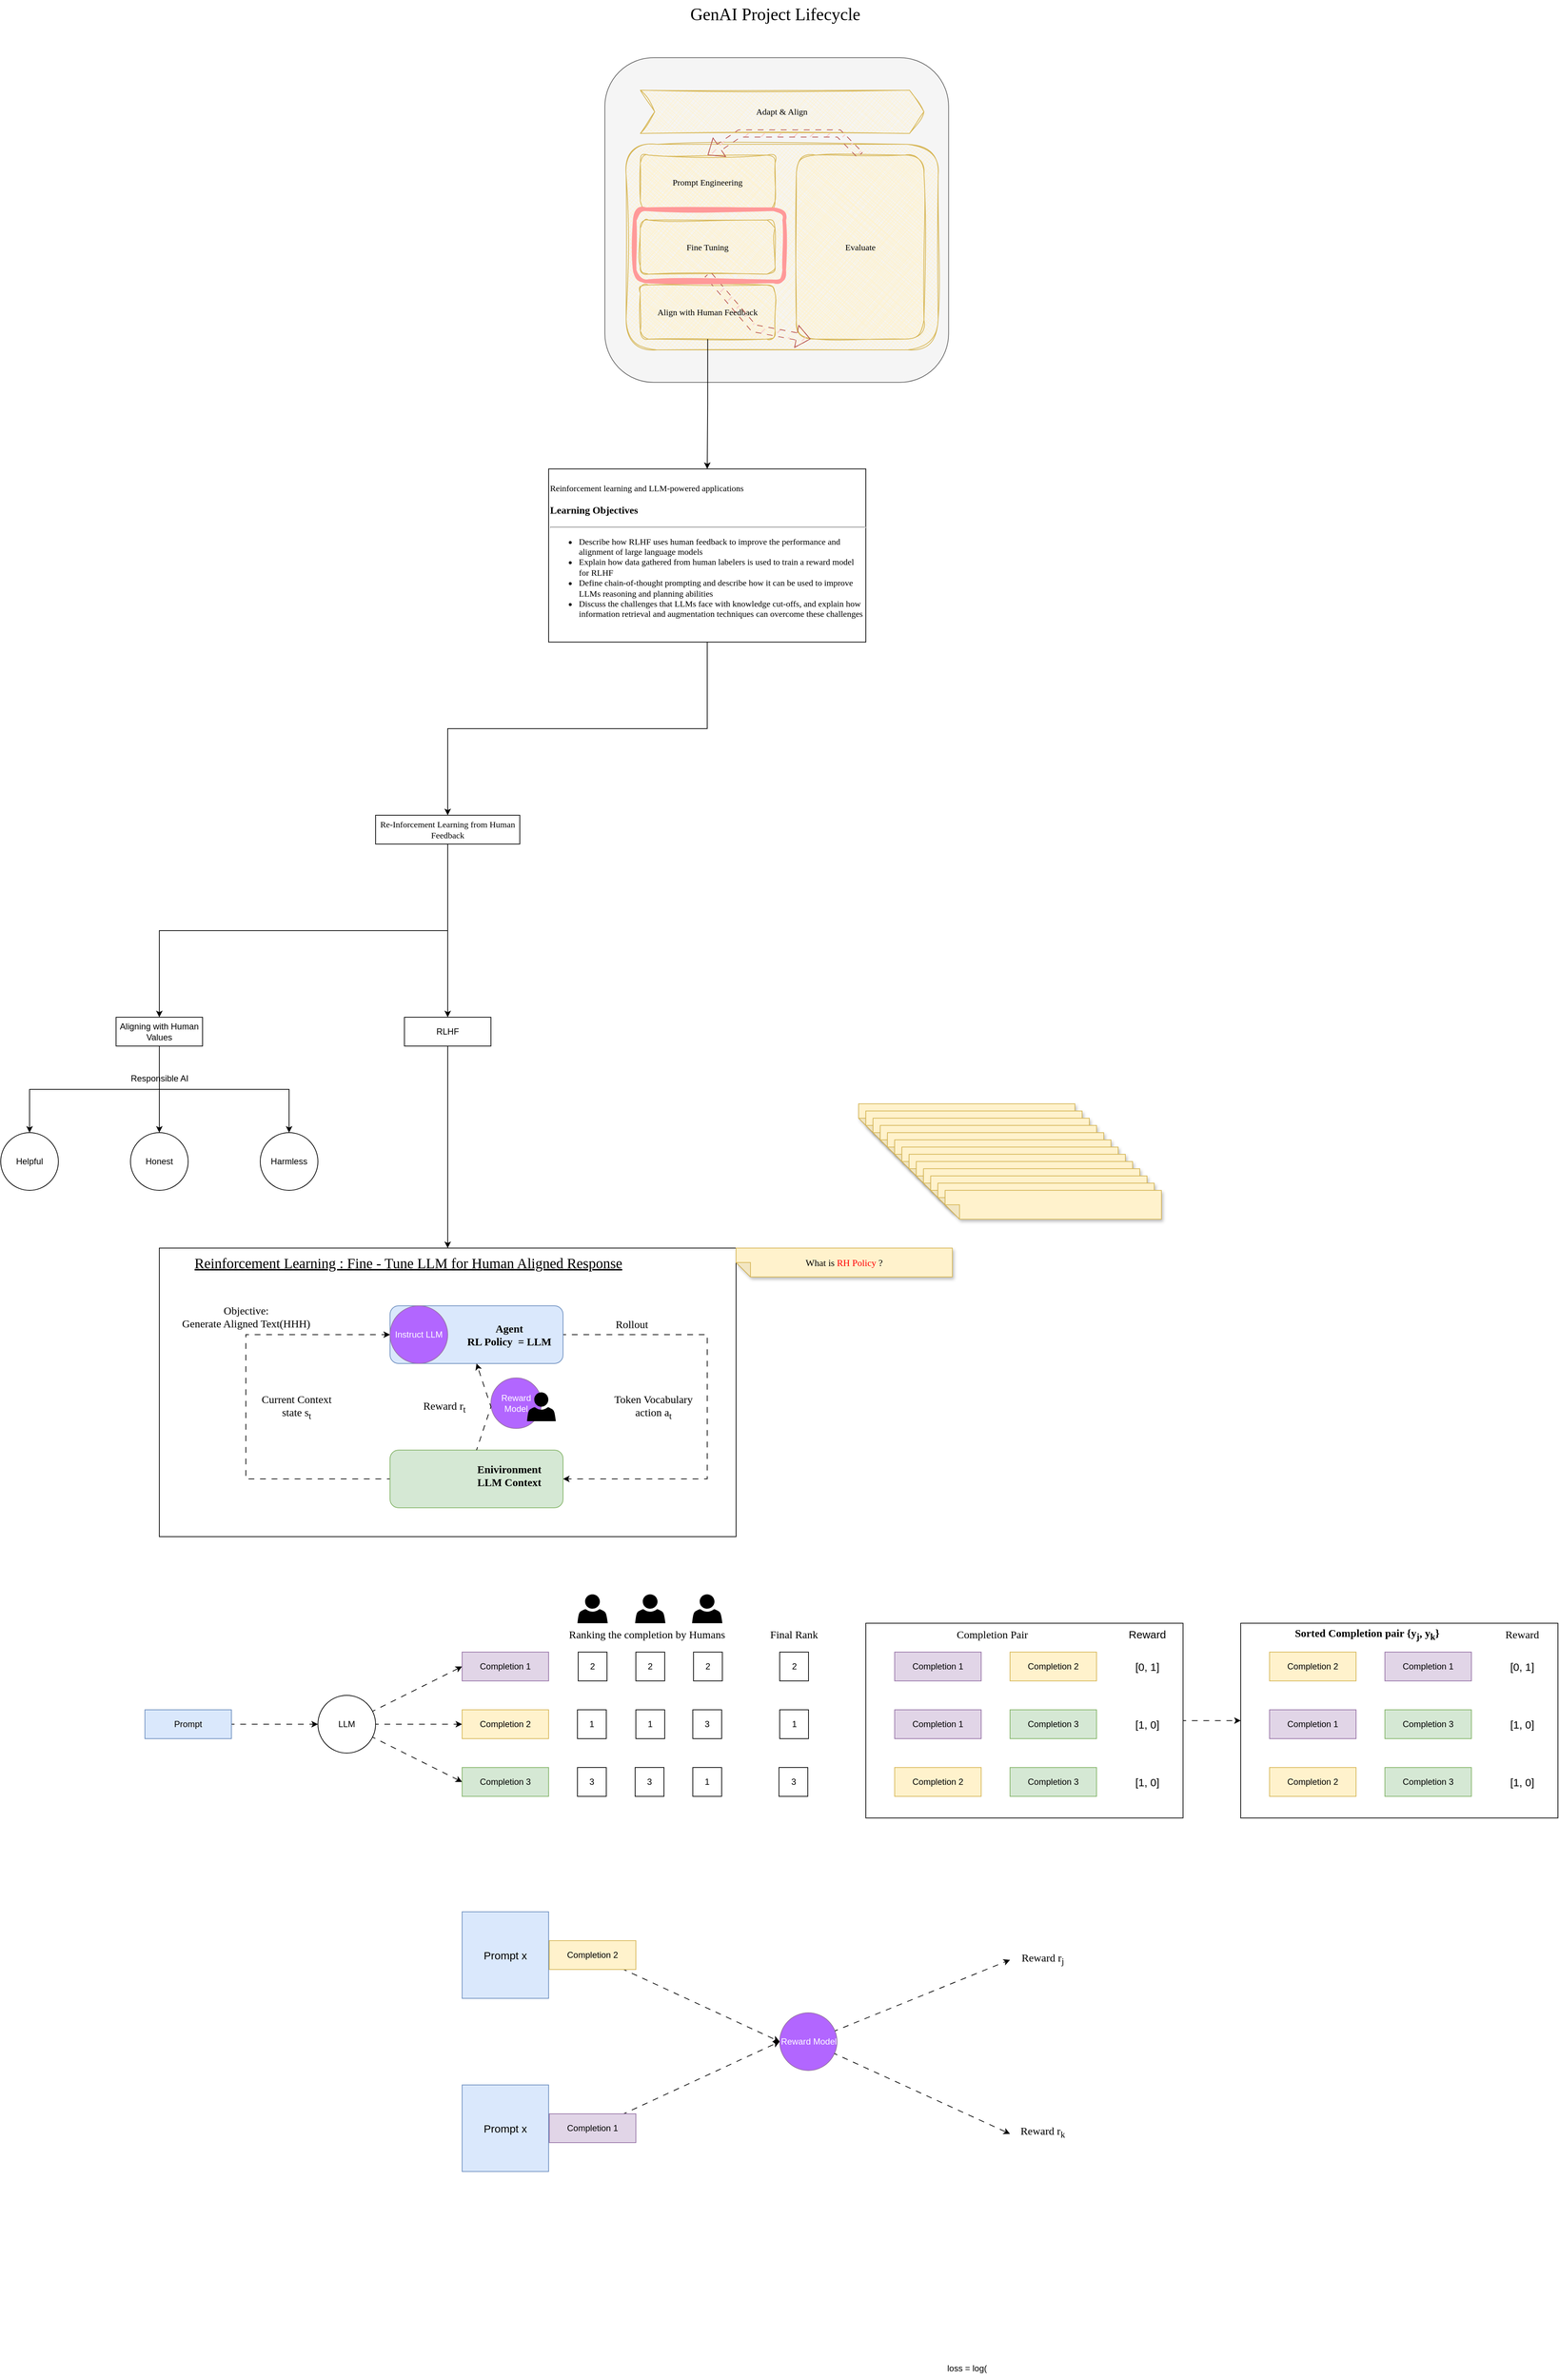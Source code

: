 <mxfile version="24.6.4" type="github">
  <diagram name="Page-1" id="8BF3PKnMfptFRbR6Tfph">
    <mxGraphModel dx="3540" dy="1391" grid="1" gridSize="10" guides="1" tooltips="1" connect="1" arrows="1" fold="1" page="1" pageScale="1" pageWidth="1100" pageHeight="850" math="0" shadow="0">
      <root>
        <mxCell id="0" />
        <mxCell id="1" parent="0" />
        <mxCell id="77kNSFqW6hVMuivZZqSJ-13" value="" style="group" vertex="1" connectable="0" parent="1">
          <mxGeometry x="318" y="30" width="482" height="530" as="geometry" />
        </mxCell>
        <mxCell id="77kNSFqW6hVMuivZZqSJ-1" value="" style="group" vertex="1" connectable="0" parent="77kNSFqW6hVMuivZZqSJ-13">
          <mxGeometry y="80" width="482" height="450" as="geometry" />
        </mxCell>
        <mxCell id="77kNSFqW6hVMuivZZqSJ-2" value="" style="rounded=1;whiteSpace=wrap;html=1;fillColor=#f5f5f5;strokeColor=#666666;fontColor=#333333;" vertex="1" parent="77kNSFqW6hVMuivZZqSJ-1">
          <mxGeometry width="476.817" height="450" as="geometry" />
        </mxCell>
        <mxCell id="77kNSFqW6hVMuivZZqSJ-3" value="Adapt &amp;amp; Align" style="shape=step;perimeter=stepPerimeter;whiteSpace=wrap;html=1;fixedSize=1;fontFamily=Rubik;fontSource=https%3A%2F%2Ffonts.googleapis.com%2Fcss%3Ffamily%3DRubik;fillColor=#fff2cc;strokeColor=#d6b656;fillStyle=cross-hatch;sketch=1;curveFitting=1;jiggle=2;" vertex="1" parent="77kNSFqW6hVMuivZZqSJ-1">
          <mxGeometry x="49.184" y="45" width="393.469" height="60.0" as="geometry" />
        </mxCell>
        <mxCell id="77kNSFqW6hVMuivZZqSJ-4" value="" style="rounded=1;whiteSpace=wrap;html=1;fontFamily=Rubik;fontSource=https%3A%2F%2Ffonts.googleapis.com%2Fcss%3Ffamily%3DRubik;fillColor=#fff2cc;strokeColor=#d6b656;fillStyle=cross-hatch;sketch=1;curveFitting=1;jiggle=2;" vertex="1" parent="77kNSFqW6hVMuivZZqSJ-1">
          <mxGeometry x="29.51" y="120.0" width="432.816" height="285.0" as="geometry" />
        </mxCell>
        <mxCell id="77kNSFqW6hVMuivZZqSJ-5" value="Prompt Engineering" style="rounded=1;whiteSpace=wrap;html=1;fontFamily=Rubik;fontSource=https%3A%2F%2Ffonts.googleapis.com%2Fcss%3Ffamily%3DRubik;fillColor=#fff2cc;strokeColor=#d6b656;fillStyle=cross-hatch;sketch=1;curveFitting=1;jiggle=2;" vertex="1" parent="77kNSFqW6hVMuivZZqSJ-1">
          <mxGeometry x="49.184" y="135" width="186.898" height="75.0" as="geometry" />
        </mxCell>
        <mxCell id="77kNSFqW6hVMuivZZqSJ-6" value="Fine Tuning" style="rounded=1;whiteSpace=wrap;html=1;fontFamily=Rubik;fontSource=https%3A%2F%2Ffonts.googleapis.com%2Fcss%3Ffamily%3DRubik;fillColor=#fff2cc;strokeColor=#d6b656;fillStyle=cross-hatch;sketch=1;curveFitting=1;jiggle=2;" vertex="1" parent="77kNSFqW6hVMuivZZqSJ-1">
          <mxGeometry x="49.184" y="225.0" width="186.898" height="75.0" as="geometry" />
        </mxCell>
        <mxCell id="77kNSFqW6hVMuivZZqSJ-7" value="Align with Human Feedback" style="rounded=1;whiteSpace=wrap;html=1;fontFamily=Rubik;fontSource=https%3A%2F%2Ffonts.googleapis.com%2Fcss%3Ffamily%3DRubik;fillColor=#fff2cc;strokeColor=#d6b656;fillStyle=cross-hatch;sketch=1;curveFitting=1;jiggle=2;" vertex="1" parent="77kNSFqW6hVMuivZZqSJ-1">
          <mxGeometry x="49.184" y="315" width="186.898" height="75.0" as="geometry" />
        </mxCell>
        <mxCell id="77kNSFqW6hVMuivZZqSJ-8" value="Evaluate" style="rounded=1;whiteSpace=wrap;html=1;fontFamily=Rubik;fontSource=https%3A%2F%2Ffonts.googleapis.com%2Fcss%3Ffamily%3DRubik;fillColor=#fff2cc;strokeColor=#d6b656;fillStyle=cross-hatch;sketch=1;curveFitting=1;jiggle=2;" vertex="1" parent="77kNSFqW6hVMuivZZqSJ-1">
          <mxGeometry x="265.592" y="135" width="177.061" height="255.0" as="geometry" />
        </mxCell>
        <mxCell id="77kNSFqW6hVMuivZZqSJ-9" value="" style="shape=flexArrow;endArrow=classic;html=1;rounded=0;entryX=0.5;entryY=0;entryDx=0;entryDy=0;exitX=0.5;exitY=0;exitDx=0;exitDy=0;flowAnimation=1;fillColor=#f8cecc;strokeColor=#b85450;fillStyle=dashed;" edge="1" parent="77kNSFqW6hVMuivZZqSJ-1" source="77kNSFqW6hVMuivZZqSJ-8" target="77kNSFqW6hVMuivZZqSJ-5">
          <mxGeometry width="50" height="50" relative="1" as="geometry">
            <mxPoint x="363.959" y="195.0" as="sourcePoint" />
            <mxPoint x="363.959" y="30.0" as="targetPoint" />
            <Array as="points">
              <mxPoint x="324.612" y="105.0" />
              <mxPoint x="265.592" y="105.0" />
              <mxPoint x="186.898" y="105.0" />
            </Array>
          </mxGeometry>
        </mxCell>
        <mxCell id="77kNSFqW6hVMuivZZqSJ-10" value="" style="shape=flexArrow;endArrow=classic;html=1;rounded=0;fillColor=#f8cecc;strokeColor=#b85450;fillStyle=dashed;flowAnimation=1;exitX=0.5;exitY=1;exitDx=0;exitDy=0;" edge="1" parent="77kNSFqW6hVMuivZZqSJ-1" source="77kNSFqW6hVMuivZZqSJ-6" target="77kNSFqW6hVMuivZZqSJ-8">
          <mxGeometry width="50" height="50" relative="1" as="geometry">
            <mxPoint x="137.714" y="300.0" as="sourcePoint" />
            <mxPoint x="236.082" y="225.0" as="targetPoint" />
            <Array as="points">
              <mxPoint x="206.571" y="375.0" />
              <mxPoint x="285.265" y="390.0" />
            </Array>
          </mxGeometry>
        </mxCell>
        <mxCell id="77kNSFqW6hVMuivZZqSJ-11" value="" style="whiteSpace=wrap;html=1;fillColor=none;strokeWidth=5;strokeColor=#FF9999;sketch=1;curveFitting=1;jiggle=2;rounded=1;shadow=0;" vertex="1" parent="77kNSFqW6hVMuivZZqSJ-1">
          <mxGeometry x="41.462" y="210" width="207.312" height="100" as="geometry" />
        </mxCell>
        <mxCell id="77kNSFqW6hVMuivZZqSJ-12" value="&lt;font data-font-src=&quot;https://fonts.googleapis.com/css?family=Rubik&quot; face=&quot;Rubik&quot; style=&quot;font-size: 24px;&quot;&gt;GenAI Project Lifecycle&lt;/font&gt;" style="text;html=1;align=center;verticalAlign=middle;resizable=0;points=[];autosize=1;strokeColor=none;fillColor=none;" vertex="1" parent="77kNSFqW6hVMuivZZqSJ-13">
          <mxGeometry x="95.882" width="280" height="40" as="geometry" />
        </mxCell>
        <mxCell id="77kNSFqW6hVMuivZZqSJ-17" value="" style="edgeStyle=orthogonalEdgeStyle;rounded=0;orthogonalLoop=1;jettySize=auto;html=1;" edge="1" parent="1" source="77kNSFqW6hVMuivZZqSJ-15" target="77kNSFqW6hVMuivZZqSJ-16">
          <mxGeometry relative="1" as="geometry">
            <Array as="points">
              <mxPoint x="460" y="1040" />
              <mxPoint x="100" y="1040" />
            </Array>
          </mxGeometry>
        </mxCell>
        <mxCell id="77kNSFqW6hVMuivZZqSJ-15" value="&lt;div align=&quot;left&quot; class=&quot;cds-1719 css-0 cds-1721 cds-grid-item cds-1766&quot;&gt;&lt;div class=&quot;cds-1719 css-0 cds-1720 cds-1721 cds-grid-item cds-1766&quot;&gt;&lt;div class=&quot;cds-1719 css-0 cds-1721 cds-grid-item&quot;&gt;&lt;div class=&quot;css-ibyw7c&quot; data-testid=&quot;instructor-note-body&quot;&gt;&lt;font data-font-src=&quot;https://fonts.googleapis.com/css?family=Rubik&quot; face=&quot;Rubik&quot;&gt;Reinforcement learning and LLM-powered applications&lt;/font&gt;&lt;/div&gt;&lt;div&gt;&lt;h3 tabindex=&quot;-1&quot; class=&quot;css-13hhzop&quot;&gt;&lt;font data-font-src=&quot;https://fonts.googleapis.com/css?family=Rubik&quot; face=&quot;Rubik&quot;&gt;Learning Objectives&lt;/font&gt;&lt;/h3&gt;&lt;hr aria-hidden=&quot;true&quot; class=&quot;cds-1959 cds-Divider-dark css-yc753g&quot;&gt;&lt;ul&gt;&lt;li data-collapsible=&quot;false&quot;&gt;&lt;font data-font-src=&quot;https://fonts.googleapis.com/css?family=Rubik&quot; face=&quot;Rubik&quot;&gt;Describe how RLHF uses human feedback to improve the performance and alignment of large language models&lt;/font&gt;&lt;/li&gt;&lt;li data-collapsible=&quot;false&quot;&gt;&lt;font data-font-src=&quot;https://fonts.googleapis.com/css?family=Rubik&quot; face=&quot;Rubik&quot;&gt;Explain how data gathered from human labelers is used to train a reward model for RLHF&lt;/font&gt;&lt;/li&gt;&lt;li data-collapsible=&quot;false&quot;&gt;&lt;font data-font-src=&quot;https://fonts.googleapis.com/css?family=Rubik&quot; face=&quot;Rubik&quot;&gt;Define chain-of-thought prompting and describe how it can be used to improve LLMs reasoning and planning abilities&lt;/font&gt;&lt;/li&gt;&lt;li data-collapsible=&quot;true&quot;&gt;&lt;font data-font-src=&quot;https://fonts.googleapis.com/css?family=Rubik&quot; face=&quot;Rubik&quot;&gt;Discuss the challenges that LLMs face with knowledge cut-offs, and explain how information retrieval and augmentation techniques can overcome these challenges&lt;/font&gt;&lt;/li&gt;&lt;/ul&gt;&lt;/div&gt;&lt;/div&gt;&lt;/div&gt;&lt;/div&gt;" style="whiteSpace=wrap;html=1;align=left;" vertex="1" parent="1">
          <mxGeometry x="240" y="680" width="440" height="240" as="geometry" />
        </mxCell>
        <mxCell id="77kNSFqW6hVMuivZZqSJ-14" style="edgeStyle=orthogonalEdgeStyle;rounded=0;orthogonalLoop=1;jettySize=auto;html=1;entryX=0.5;entryY=0;entryDx=0;entryDy=0;" edge="1" parent="1" source="77kNSFqW6hVMuivZZqSJ-7" target="77kNSFqW6hVMuivZZqSJ-15">
          <mxGeometry relative="1" as="geometry">
            <mxPoint x="460.633" y="650" as="targetPoint" />
          </mxGeometry>
        </mxCell>
        <mxCell id="77kNSFqW6hVMuivZZqSJ-19" value="" style="edgeStyle=orthogonalEdgeStyle;rounded=0;orthogonalLoop=1;jettySize=auto;html=1;" edge="1" parent="1" source="77kNSFqW6hVMuivZZqSJ-16" target="77kNSFqW6hVMuivZZqSJ-18">
          <mxGeometry relative="1" as="geometry">
            <Array as="points">
              <mxPoint x="100" y="1320" />
              <mxPoint x="-300" y="1320" />
            </Array>
          </mxGeometry>
        </mxCell>
        <mxCell id="77kNSFqW6hVMuivZZqSJ-28" value="" style="edgeStyle=orthogonalEdgeStyle;rounded=0;orthogonalLoop=1;jettySize=auto;html=1;" edge="1" parent="1" source="77kNSFqW6hVMuivZZqSJ-16" target="77kNSFqW6hVMuivZZqSJ-27">
          <mxGeometry relative="1" as="geometry" />
        </mxCell>
        <UserObject label="&lt;div align=&quot;center&quot;&gt;&lt;font data-font-src=&quot;https://fonts.googleapis.com/css?family=Rubik&quot; face=&quot;Rubik&quot;&gt;Re-Inforcement Learning from Human Feedback&lt;/font&gt;&lt;/div&gt;" tooltip="Here is a summary of what you will learn:&#xa;&#xa;    RLHF (Reinforcement Learning from Human Feedback): You will dive into the concept of RLHF, which is a technique used to align the model with human values. By using reinforcement learning algorithms, you can train the model to reduce harmful content and generate more helpful and aligned outputs.&#xa;&#xa;    Responsible AI: The module will also cover the topic of responsible AI. You will have a discussion with Dr. Nashley Sepus about the importance of responsible AI and the efforts being made by AI teams to address AI risks.&#xa;&#xa;    Using LLMs as a Reasoning Engine: Another exciting topic covered in this module is using large language models as a reasoning engine. You will learn about techniques like React and Rag, which allow the models to reason, take actions, and access external sources of information. This enables the models to go beyond memorizing facts and become powerful reasoning engines.&#xa;&#xa;Overall, this module will provide you with insights into RLHF, responsible AI, and the capabilities of large language models as reasoning engines. " id="77kNSFqW6hVMuivZZqSJ-16">
          <mxCell style="whiteSpace=wrap;html=1;align=center;" vertex="1" parent="1">
            <mxGeometry y="1160" width="200" height="40" as="geometry" />
          </mxCell>
        </UserObject>
        <mxCell id="77kNSFqW6hVMuivZZqSJ-21" value="" style="edgeStyle=orthogonalEdgeStyle;rounded=0;orthogonalLoop=1;jettySize=auto;html=1;" edge="1" parent="1" source="77kNSFqW6hVMuivZZqSJ-18" target="77kNSFqW6hVMuivZZqSJ-20">
          <mxGeometry relative="1" as="geometry">
            <Array as="points">
              <mxPoint x="-300" y="1540" />
              <mxPoint x="-480" y="1540" />
            </Array>
          </mxGeometry>
        </mxCell>
        <mxCell id="77kNSFqW6hVMuivZZqSJ-23" value="" style="edgeStyle=orthogonalEdgeStyle;rounded=0;orthogonalLoop=1;jettySize=auto;html=1;" edge="1" parent="1" source="77kNSFqW6hVMuivZZqSJ-18" target="77kNSFqW6hVMuivZZqSJ-22">
          <mxGeometry relative="1" as="geometry">
            <Array as="points">
              <mxPoint x="-300" y="1540" />
              <mxPoint x="-120" y="1540" />
            </Array>
          </mxGeometry>
        </mxCell>
        <mxCell id="77kNSFqW6hVMuivZZqSJ-25" value="" style="edgeStyle=orthogonalEdgeStyle;rounded=0;orthogonalLoop=1;jettySize=auto;html=1;" edge="1" parent="1" source="77kNSFqW6hVMuivZZqSJ-18" target="77kNSFqW6hVMuivZZqSJ-24">
          <mxGeometry relative="1" as="geometry" />
        </mxCell>
        <UserObject label="Aligning with Human Values" tooltip="Aligning models with human values is an important aspect of responsible AI development. It involves training large language models (LLMs) to generate responses that are helpful, honest, and harmless, in line with human preferences. Here is a detailed and structured explanation of the topic:&#xa;&#xa;1. Introduction:&#xa;   - Large language models (LLMs) are trained on vast amounts of text data from the internet, which can include toxic language, misleading information, and harmful content.&#xa;   - Aligning models with human values aims to address these issues and ensure that LLMs generate responses that are more human-like and aligned with human preferences.&#xa;&#xa;2. Challenges with large language models:&#xa;   - LLMs may generate responses that are not helpful for the given task. For example, if you ask an LLM for a knock-knock joke and it responds with &quot;clap, clap,&quot; it is not providing the desired answer.&#xa;   - LLMs may give misleading or incorrect answers. For instance, if you ask an LLM about disproven health advice, it should refute the story, but it might confidently provide incorrect information.&#xa;   - LLMs should not create harmful completions, such as offensive or discriminatory language, or suggestions for criminal behavior. For example, if you ask an LLM how to hack your neighbor&#39;s WiFi, it should not provide a valid strategy.&#xa;&#xa;3. Principles of aligning models with human values:&#xa;   - The principles guiding the responsible use of AI in this context are often referred to as HHH: helpfulness, honesty, and harmlessness.&#xa;   - Developers aim to train LLMs to generate responses that are helpful, providing relevant and accurate information.&#xa;   - LLMs should also prioritize honesty, ensuring that they do not generate misleading or false information.&#xa;   - Harmlessness is another important principle, ensuring that LLMs do not generate responses that are offensive, discriminatory, or encourage illegal activities.&#xa;&#xa;4. Fine-tuning with human feedback:&#xa;   - Additional fine-tuning with human feedback is a technique used to align models with human values.&#xa;   - By incorporating feedback from humans, developers can train LLMs to better understand human-like prompts and generate more human-like responses.&#xa;   - This feedback helps increase the helpfulness, honesty, and harmlessness of the completions, reducing toxicity and incorrect information generation.&#xa;&#xa;5. Conclusion:&#xa;   - Aligning models with human values is crucial for responsible AI development.&#xa;   - By training LLMs to generate responses that are helpful, honest, and harmless, developers can ensure that AI systems are more aligned with human preferences and values." id="77kNSFqW6hVMuivZZqSJ-18">
          <mxCell style="whiteSpace=wrap;html=1;" vertex="1" parent="1">
            <mxGeometry x="-360" y="1440" width="120" height="40" as="geometry" />
          </mxCell>
        </UserObject>
        <mxCell id="77kNSFqW6hVMuivZZqSJ-20" value="Helpful" style="ellipse;whiteSpace=wrap;html=1;" vertex="1" parent="1">
          <mxGeometry x="-520" y="1600" width="80" height="80" as="geometry" />
        </mxCell>
        <mxCell id="77kNSFqW6hVMuivZZqSJ-22" value="Harmless" style="ellipse;whiteSpace=wrap;html=1;" vertex="1" parent="1">
          <mxGeometry x="-160" y="1600" width="80" height="80" as="geometry" />
        </mxCell>
        <mxCell id="77kNSFqW6hVMuivZZqSJ-24" value="Honest" style="ellipse;whiteSpace=wrap;html=1;" vertex="1" parent="1">
          <mxGeometry x="-340" y="1600" width="80" height="80" as="geometry" />
        </mxCell>
        <mxCell id="77kNSFqW6hVMuivZZqSJ-26" value="Responsible AI" style="text;html=1;align=center;verticalAlign=middle;resizable=0;points=[];autosize=1;strokeColor=none;fillColor=none;" vertex="1" parent="1">
          <mxGeometry x="-350" y="1510" width="100" height="30" as="geometry" />
        </mxCell>
        <mxCell id="77kNSFqW6hVMuivZZqSJ-50" style="edgeStyle=orthogonalEdgeStyle;rounded=0;orthogonalLoop=1;jettySize=auto;html=1;" edge="1" parent="1" source="77kNSFqW6hVMuivZZqSJ-27">
          <mxGeometry relative="1" as="geometry">
            <mxPoint x="100" y="1760" as="targetPoint" />
          </mxGeometry>
        </mxCell>
        <mxCell id="77kNSFqW6hVMuivZZqSJ-27" value="RLHF" style="whiteSpace=wrap;html=1;" vertex="1" parent="1">
          <mxGeometry x="40" y="1440" width="120" height="40" as="geometry" />
        </mxCell>
        <mxCell id="77kNSFqW6hVMuivZZqSJ-49" value="" style="group" vertex="1" connectable="0" parent="1">
          <mxGeometry x="-300" y="1760" width="800" height="400" as="geometry" />
        </mxCell>
        <mxCell id="77kNSFqW6hVMuivZZqSJ-47" value="" style="whiteSpace=wrap;html=1;" vertex="1" parent="77kNSFqW6hVMuivZZqSJ-49">
          <mxGeometry width="800" height="400" as="geometry" />
        </mxCell>
        <mxCell id="77kNSFqW6hVMuivZZqSJ-40" style="edgeStyle=orthogonalEdgeStyle;rounded=0;orthogonalLoop=1;jettySize=auto;html=1;entryX=1;entryY=0.5;entryDx=0;entryDy=0;flowAnimation=1;" edge="1" parent="77kNSFqW6hVMuivZZqSJ-49" source="77kNSFqW6hVMuivZZqSJ-29" target="77kNSFqW6hVMuivZZqSJ-32">
          <mxGeometry relative="1" as="geometry">
            <Array as="points">
              <mxPoint x="760" y="120" />
              <mxPoint x="760" y="320" />
            </Array>
          </mxGeometry>
        </mxCell>
        <mxCell id="77kNSFqW6hVMuivZZqSJ-29" value="" style="rounded=1;whiteSpace=wrap;html=1;fillColor=#dae8fc;strokeColor=#6c8ebf;" vertex="1" parent="77kNSFqW6hVMuivZZqSJ-49">
          <mxGeometry x="320" y="80" width="240" height="80" as="geometry" />
        </mxCell>
        <mxCell id="77kNSFqW6hVMuivZZqSJ-30" value="&lt;font color=&quot;#ffffff&quot;&gt;Instruct LLM&lt;/font&gt;" style="ellipse;whiteSpace=wrap;html=1;fillColor=#B266FF;strokeColor=#9673a6;" vertex="1" parent="77kNSFqW6hVMuivZZqSJ-49">
          <mxGeometry x="320" y="80" width="80" height="80" as="geometry" />
        </mxCell>
        <UserObject label="&lt;div style=&quot;font-size: 15px;&quot;&gt;&lt;b&gt;&lt;font style=&quot;font-size: 15px;&quot; data-font-src=&quot;https://fonts.googleapis.com/css?family=Rubik&quot; face=&quot;Rubik&quot;&gt;Agent&lt;/font&gt;&lt;/b&gt;&lt;/div&gt;&lt;div style=&quot;font-size: 15px;&quot;&gt;&lt;b&gt;&lt;font style=&quot;font-size: 15px;&quot; data-font-src=&quot;https://fonts.googleapis.com/css?family=Rubik&quot; face=&quot;Rubik&quot;&gt;RL Policy&amp;nbsp; = LLM&lt;br&gt;&lt;/font&gt;&lt;/b&gt;&lt;/div&gt;" tooltip="In the context of machine learning and reinforcement learning, an agent refers to an entity that interacts with an environment to achieve a specific goal. The agent can be an algorithm, a program, or an intelligent system that is designed to make decisions and take actions based on its observations of the environment.&#xa;&#xa;The agent&#39;s main objective is to learn and improve its decision-making process over time to maximize its cumulative reward or achieve a specific outcome. It does so by perceiving the state of the environment, selecting actions based on its policy or strategy, and receiving feedback in the form of rewards or penalties.&#xa;&#xa;The agent&#39;s actions can have an impact on the environment, causing it to transition to a new state. The agent learns from these state transitions and the associated rewards to update its policy or strategy, aiming to make better decisions in the future.&#xa;&#xa;In reinforcement learning, the agent learns through a trial-and-error process, exploring different actions and observing their consequences. By interacting with the environment and receiving feedback, the agent gradually improves its decision-making abilities and learns to make optimal choices to achieve its goals.&#xa;&#xa;RL policy stands for Reinforcement Learning policy. In the context of reinforcement learning, a policy is a strategy or a set of rules that an agent follows to make decisions in an environment. The RL policy guides the agent&#39;s actions based on the current state of the environment. It determines what action the agent should take in a given state to maximize its cumulative reward. The RL policy can be deterministic, meaning it always chooses the same action in a given state, or it can be stochastic, meaning it chooses actions probabilistically based on the state. The goal of reinforcement learning is to learn an optimal policy that maximizes the agent&#39;s rewards over time." id="77kNSFqW6hVMuivZZqSJ-31">
          <mxCell style="text;html=1;align=center;verticalAlign=middle;resizable=0;points=[];autosize=1;strokeColor=none;fillColor=none;" vertex="1" parent="77kNSFqW6hVMuivZZqSJ-49">
            <mxGeometry x="410" y="95" width="150" height="50" as="geometry" />
          </mxCell>
        </UserObject>
        <mxCell id="77kNSFqW6hVMuivZZqSJ-41" style="edgeStyle=orthogonalEdgeStyle;rounded=0;orthogonalLoop=1;jettySize=auto;html=1;exitX=0;exitY=0.5;exitDx=0;exitDy=0;entryX=0;entryY=0.5;entryDx=0;entryDy=0;flowAnimation=1;" edge="1" parent="77kNSFqW6hVMuivZZqSJ-49" source="77kNSFqW6hVMuivZZqSJ-32" target="77kNSFqW6hVMuivZZqSJ-30">
          <mxGeometry relative="1" as="geometry">
            <Array as="points">
              <mxPoint x="120" y="320" />
              <mxPoint x="120" y="120" />
            </Array>
          </mxGeometry>
        </mxCell>
        <mxCell id="77kNSFqW6hVMuivZZqSJ-32" value="" style="rounded=1;whiteSpace=wrap;html=1;fillColor=#d5e8d4;strokeColor=#82b366;" vertex="1" parent="77kNSFqW6hVMuivZZqSJ-49">
          <mxGeometry x="320" y="280" width="240" height="80" as="geometry" />
        </mxCell>
        <UserObject label="&lt;div style=&quot;font-size: 15px;&quot;&gt;&lt;b&gt;&lt;font style=&quot;font-size: 15px;&quot; data-font-src=&quot;https://fonts.googleapis.com/css?family=Rubik&quot; face=&quot;Rubik&quot;&gt;Enivironment&lt;/font&gt;&lt;/b&gt;&lt;/div&gt;&lt;div style=&quot;font-size: 15px;&quot;&gt;&lt;b&gt;&lt;font style=&quot;font-size: 15px;&quot; data-font-src=&quot;https://fonts.googleapis.com/css?family=Rubik&quot; face=&quot;Rubik&quot;&gt;LLM Context&lt;br&gt;&lt;/font&gt;&lt;/b&gt;&lt;/div&gt;" tooltip="In the context of large language models (LLMs), the environment refers to the &quot;LLM context&quot; or the context window of the model. It represents the space in which text can be entered via a prompt or input. The LLM context is the state that the model considers before taking an action, which is generating text. It includes any text currently contained in the context window. The LLM uses the information in the context to make decisions about what text to generate next based on the prompt and the probability distribution over the token vocabulary. The LLM context plays a crucial role in determining the model&#39;s output and how it aligns with human preferences." id="77kNSFqW6hVMuivZZqSJ-33">
          <mxCell style="text;html=1;align=center;verticalAlign=middle;resizable=0;points=[];autosize=1;strokeColor=none;fillColor=none;" vertex="1" parent="77kNSFqW6hVMuivZZqSJ-49">
            <mxGeometry x="420" y="290" width="130" height="50" as="geometry" />
          </mxCell>
        </UserObject>
        <mxCell id="77kNSFqW6hVMuivZZqSJ-34" value="" style="shape=image;html=1;verticalAlign=top;verticalLabelPosition=bottom;labelBackgroundColor=none;imageAspect=0;aspect=fixed;image=https://cdn2.iconfinder.com/data/icons/boxicons-regular-vol-1/24/bx-conversation-128.png;fontColor=#CCFFFF;imageBackground=none;" vertex="1" parent="77kNSFqW6hVMuivZZqSJ-49">
          <mxGeometry x="340" y="295" width="50" height="50" as="geometry" />
        </mxCell>
        <UserObject label="&lt;font color=&quot;#ffffff&quot;&gt;Reward Model&lt;br&gt;&lt;/font&gt;" tooltip="In the context of reinforcement learning from human feedback (RLHF), the reward is a measure of how well the output of a large language model (LLM) aligns with human preferences. It is used to guide the model&#39;s learning process and update its weights iteratively. The reward can be assigned based on various criteria, such as the usefulness, accuracy, non-toxicity, or other desired qualities of the generated text.&#xa;&#xa;The reward model, on the other hand, is a separate model that is used to evaluate the outputs of the LLM and assign reward values. It acts as a classifier to assess the degree of alignment between the LLM&#39;s output and human preferences. The reward model is trained using a smaller number of human examples through traditional supervised learning methods. Once trained, it can be used to evaluate the LLM&#39;s output and assign reward values, which are then used to update the LLM&#39;s weights and train a new version that is more aligned with human preferences. The reward model plays a central role in the RLHF process, encoding the preferences learned from human feedback and guiding the LLM&#39;s learning process." id="77kNSFqW6hVMuivZZqSJ-35">
          <mxCell style="ellipse;whiteSpace=wrap;html=1;fillColor=#B266FF;strokeColor=#9673a6;" vertex="1" parent="77kNSFqW6hVMuivZZqSJ-49">
            <mxGeometry x="460" y="180" width="70" height="70" as="geometry" />
          </mxCell>
        </UserObject>
        <mxCell id="77kNSFqW6hVMuivZZqSJ-36" value="" style="sketch=0;pointerEvents=1;shadow=0;dashed=0;html=1;strokeColor=none;labelPosition=center;verticalLabelPosition=bottom;verticalAlign=top;outlineConnect=0;align=center;shape=mxgraph.office.users.user;fillColor=#000000;" vertex="1" parent="77kNSFqW6hVMuivZZqSJ-49">
          <mxGeometry x="510" y="200" width="40" height="40" as="geometry" />
        </mxCell>
        <mxCell id="77kNSFqW6hVMuivZZqSJ-38" value="" style="endArrow=classic;html=1;rounded=0;entryX=0.5;entryY=1;entryDx=0;entryDy=0;exitX=0.5;exitY=0;exitDx=0;exitDy=0;flowAnimation=1;" edge="1" parent="77kNSFqW6hVMuivZZqSJ-49" source="77kNSFqW6hVMuivZZqSJ-32" target="77kNSFqW6hVMuivZZqSJ-29">
          <mxGeometry width="50" height="50" relative="1" as="geometry">
            <mxPoint x="440" y="280" as="sourcePoint" />
            <mxPoint x="490" y="230" as="targetPoint" />
            <Array as="points">
              <mxPoint x="460" y="220" />
            </Array>
          </mxGeometry>
        </mxCell>
        <UserObject label="&lt;font data-font-src=&quot;https://fonts.googleapis.com/css?family=Rubik&quot; face=&quot;Rubik&quot; style=&quot;font-size: 15px;&quot;&gt;Rollout&lt;/font&gt;" tooltip="In the context of reinforcement learning, a rollout refers to the sequence of actions and states taken by an agent in an environment. It is a simulation of the agent&#39;s decision-making process, where it takes actions based on its current policy and observes the resulting changes in the environment. A rollout starts from an initial state and continues until a terminal state is reached or a predetermined number of steps have been taken. Rollouts are often used to gather experience and collect data for training reinforcement learning models. By performing multiple rollouts and observing the rewards obtained, the agent can learn from its experiences and improve its policy over time." id="77kNSFqW6hVMuivZZqSJ-42">
          <mxCell style="text;html=1;align=center;verticalAlign=middle;resizable=0;points=[];autosize=1;strokeColor=none;fillColor=none;" vertex="1" parent="77kNSFqW6hVMuivZZqSJ-49">
            <mxGeometry x="620" y="90" width="70" height="30" as="geometry" />
          </mxCell>
        </UserObject>
        <UserObject label="&lt;div style=&quot;font-size: 15px;&quot;&gt;&lt;font style=&quot;font-size: 15px;&quot; face=&quot;Rubik&quot;&gt;Token Vocabulary&lt;/font&gt;&lt;/div&gt;&lt;div style=&quot;font-size: 15px;&quot;&gt;&lt;font style=&quot;font-size: 15px;&quot; face=&quot;Rubik&quot;&gt;action a&lt;sub&gt;t&lt;/sub&gt;&lt;/font&gt;&lt;br style=&quot;font-size: 15px;&quot;&gt;&lt;/div&gt;" tooltip="Token vocabulary refers to the set of all possible tokens that a language model can choose from when generating text. In the context of large language models, tokens can represent individual words, subwords, or even characters. The token vocabulary encompasses the entire range of linguistic units that the model has been trained on. Each token in the vocabulary is assigned a unique identifier, which allows the model to generate text by selecting tokens from the vocabulary based on the context and the desired output. The size of the token vocabulary can vary depending on the specific language model and its training data." id="77kNSFqW6hVMuivZZqSJ-43">
          <mxCell style="text;html=1;align=center;verticalAlign=middle;resizable=0;points=[];autosize=1;strokeColor=none;fillColor=none;" vertex="1" parent="77kNSFqW6hVMuivZZqSJ-49">
            <mxGeometry x="610" y="195" width="150" height="50" as="geometry" />
          </mxCell>
        </UserObject>
        <UserObject label="&lt;div style=&quot;font-size: 15px;&quot;&gt;&lt;font face=&quot;Rubik&quot;&gt;Reward r&lt;sub&gt;t&lt;br&gt;&lt;/sub&gt;&lt;/font&gt;&lt;/div&gt;" tooltip="In the context of reinforcement learning, a reward is a scalar value that represents the feedback or evaluation given to an agent based on its actions in an environment. The reward serves as a signal to the agent, indicating the desirability or quality of its actions. The goal of the agent is to maximize its cumulative reward over time by learning an optimal policy.&#xa;&#xa;The reward can be positive, negative, or zero, depending on the outcome of the agent&#39;s action. Positive rewards are typically given for desirable or successful actions that bring the agent closer to its goal. Negative rewards, also known as penalties or punishments, are given for undesirable or unsuccessful actions. Zero rewards can be used to indicate neutral or inconsequential actions.&#xa;&#xa;The assignment of rewards is crucial in reinforcement learning, as it guides the agent&#39;s learning process. By receiving feedback in the form of rewards, the agent can learn from its experiences and adjust its policy to make better decisions that lead to higher rewards." id="77kNSFqW6hVMuivZZqSJ-44">
          <mxCell style="text;html=1;align=center;verticalAlign=middle;resizable=0;points=[];autosize=1;strokeColor=none;fillColor=none;" vertex="1" parent="77kNSFqW6hVMuivZZqSJ-49">
            <mxGeometry x="350" y="205" width="90" height="30" as="geometry" />
          </mxCell>
        </UserObject>
        <UserObject label="&lt;div style=&quot;font-size: 15px;&quot;&gt;&lt;font style=&quot;font-size: 15px;&quot; face=&quot;Rubik&quot;&gt;Current Context&lt;/font&gt;&lt;/div&gt;&lt;div style=&quot;font-size: 15px;&quot;&gt;&lt;font style=&quot;font-size: 15px;&quot; face=&quot;Rubik&quot;&gt;state s&lt;sub&gt;t&lt;br&gt;&lt;/sub&gt;&lt;/font&gt;&lt;/div&gt;" tooltip="In the context of large language models (LLMs), the current context refers to the text or prompt that is currently being considered by the model before it generates the next token or piece of text. It represents the state of the model at a given moment during the text generation process.&#xa;&#xa;The current context includes any text that has been provided as input to the model up to that point. It serves as the basis for the model&#39;s decision-making process, influencing the selection of the next token or the generation of the next piece of text. The model takes into account the information in the current context to generate text that is coherent and relevant to the given prompt.&#xa;&#xa;The current context is dynamic and changes as the model generates more text. Each token generated by the model becomes part of the context for generating subsequent tokens. This iterative process allows the model to build upon the context and generate text that is coherent and contextually appropriate." id="77kNSFqW6hVMuivZZqSJ-45">
          <mxCell style="text;html=1;align=center;verticalAlign=middle;resizable=0;points=[];autosize=1;strokeColor=none;fillColor=none;" vertex="1" parent="77kNSFqW6hVMuivZZqSJ-49">
            <mxGeometry x="120" y="195" width="140" height="50" as="geometry" />
          </mxCell>
        </UserObject>
        <UserObject label="&lt;div style=&quot;font-size: 15px;&quot;&gt;&lt;font style=&quot;font-size: 15px;&quot; face=&quot;Rubik&quot;&gt;Objective:&lt;/font&gt;&lt;/div&gt;&lt;div style=&quot;font-size: 15px;&quot;&gt;&lt;font style=&quot;font-size: 15px;&quot; face=&quot;Rubik&quot;&gt;Generate Aligned Text(HHH)&lt;/font&gt;&lt;/div&gt;" tooltip="In the context of machine learning and optimization, the objective refers to the goal or target that a model or algorithm aims to achieve. It represents the desired outcome or performance metric that the model or algorithm seeks to optimize or maximize.&#xa;&#xa;The objective can vary depending on the specific task or problem at hand. For example, in a classification task, the objective may be to minimize the misclassification rate or maximize the accuracy of the model&#39;s predictions. In a regression task, the objective may be to minimize the mean squared error or maximize the coefficient of determination (R-squared).&#xa;&#xa;In reinforcement learning, the objective is often defined in terms of maximizing the cumulative reward obtained by an agent over a sequence of actions in an environment. The agent&#39;s objective is to learn a policy that maximizes its long-term rewards.&#xa;&#xa;The choice of objective is crucial as it guides the learning or optimization process. Models and algorithms are designed to iteratively update their parameters or strategies to improve their performance with respect to the objective." id="77kNSFqW6hVMuivZZqSJ-46">
          <mxCell style="text;html=1;align=center;verticalAlign=middle;resizable=0;points=[];autosize=1;strokeColor=none;fillColor=none;" vertex="1" parent="77kNSFqW6hVMuivZZqSJ-49">
            <mxGeometry x="10" y="70" width="220" height="50" as="geometry" />
          </mxCell>
        </UserObject>
        <mxCell id="77kNSFqW6hVMuivZZqSJ-48" value="&lt;font style=&quot;font-size: 20px;&quot;&gt;&lt;u&gt;&lt;font style=&quot;font-size: 20px;&quot; data-font-src=&quot;https://fonts.googleapis.com/css?family=Rubik&quot; face=&quot;Rubik&quot;&gt;Reinforcement Learning : Fine - Tune LLM for Human Aligned Response&lt;/font&gt;&lt;font style=&quot;font-size: 20px;&quot;&gt;&lt;br&gt;&lt;/font&gt;&lt;/u&gt;&lt;/font&gt;" style="text;html=1;align=center;verticalAlign=middle;resizable=0;points=[];autosize=1;strokeColor=none;fillColor=none;" vertex="1" parent="77kNSFqW6hVMuivZZqSJ-49">
          <mxGeometry width="690" height="40" as="geometry" />
        </mxCell>
        <UserObject label="&lt;font style=&quot;font-size: 13px;&quot;&gt;&lt;font data-font-src=&quot;https://fonts.googleapis.com/css?family=Rubik&quot; face=&quot;Rubik&quot;&gt;What is &lt;font style=&quot;font-size: 13px;&quot; color=&quot;#ff0000&quot;&gt;RH Policy&lt;/font&gt; ?&lt;/font&gt;&lt;br&gt;&lt;/font&gt;" tooltip="RL policy stands for Reinforcement Learning policy. In the context of reinforcement learning, a policy is a strategy or a set of rules that an agent follows to make decisions in an environment. The RL policy guides the agent&#39;s actions based on the current state of the environment. It determines what action the agent should take in a given state to maximize its cumulative reward. The RL policy can be deterministic, meaning it always chooses the same action in a given state, or it can be stochastic, meaning it chooses actions probabilistically based on the state. The goal of reinforcement learning is to learn an optimal policy that maximizes the agent&#39;s rewards over time." id="77kNSFqW6hVMuivZZqSJ-51">
          <mxCell style="shape=note;whiteSpace=wrap;html=1;backgroundOutline=1;darkOpacity=0.05;fillColor=#fff2cc;strokeColor=#d6b656;fillStyle=solid;direction=west;gradientDirection=north;shadow=1;size=20;pointerEvents=1;" vertex="1" parent="1">
            <mxGeometry x="500" y="1760" width="300" height="40" as="geometry" />
          </mxCell>
        </UserObject>
        <mxCell id="77kNSFqW6hVMuivZZqSJ-52" value="" style="shape=note;whiteSpace=wrap;html=1;backgroundOutline=1;darkOpacity=0.05;fillColor=#fff2cc;strokeColor=#d6b656;fillStyle=solid;direction=west;gradientDirection=north;shadow=1;size=20;pointerEvents=1;" vertex="1" parent="1">
          <mxGeometry x="670" y="1560" width="300" height="40" as="geometry" />
        </mxCell>
        <mxCell id="77kNSFqW6hVMuivZZqSJ-53" value="" style="shape=note;whiteSpace=wrap;html=1;backgroundOutline=1;darkOpacity=0.05;fillColor=#fff2cc;strokeColor=#d6b656;fillStyle=solid;direction=west;gradientDirection=north;shadow=1;size=20;pointerEvents=1;" vertex="1" parent="1">
          <mxGeometry x="680" y="1570" width="300" height="40" as="geometry" />
        </mxCell>
        <mxCell id="77kNSFqW6hVMuivZZqSJ-54" value="" style="shape=note;whiteSpace=wrap;html=1;backgroundOutline=1;darkOpacity=0.05;fillColor=#fff2cc;strokeColor=#d6b656;fillStyle=solid;direction=west;gradientDirection=north;shadow=1;size=20;pointerEvents=1;" vertex="1" parent="1">
          <mxGeometry x="690" y="1580" width="300" height="40" as="geometry" />
        </mxCell>
        <mxCell id="77kNSFqW6hVMuivZZqSJ-55" value="" style="shape=note;whiteSpace=wrap;html=1;backgroundOutline=1;darkOpacity=0.05;fillColor=#fff2cc;strokeColor=#d6b656;fillStyle=solid;direction=west;gradientDirection=north;shadow=1;size=20;pointerEvents=1;" vertex="1" parent="1">
          <mxGeometry x="700" y="1590" width="300" height="40" as="geometry" />
        </mxCell>
        <mxCell id="77kNSFqW6hVMuivZZqSJ-56" value="" style="shape=note;whiteSpace=wrap;html=1;backgroundOutline=1;darkOpacity=0.05;fillColor=#fff2cc;strokeColor=#d6b656;fillStyle=solid;direction=west;gradientDirection=north;shadow=1;size=20;pointerEvents=1;" vertex="1" parent="1">
          <mxGeometry x="710" y="1600" width="300" height="40" as="geometry" />
        </mxCell>
        <mxCell id="77kNSFqW6hVMuivZZqSJ-57" value="" style="shape=note;whiteSpace=wrap;html=1;backgroundOutline=1;darkOpacity=0.05;fillColor=#fff2cc;strokeColor=#d6b656;fillStyle=solid;direction=west;gradientDirection=north;shadow=1;size=20;pointerEvents=1;" vertex="1" parent="1">
          <mxGeometry x="720" y="1610" width="300" height="40" as="geometry" />
        </mxCell>
        <mxCell id="77kNSFqW6hVMuivZZqSJ-58" value="" style="shape=note;whiteSpace=wrap;html=1;backgroundOutline=1;darkOpacity=0.05;fillColor=#fff2cc;strokeColor=#d6b656;fillStyle=solid;direction=west;gradientDirection=north;shadow=1;size=20;pointerEvents=1;" vertex="1" parent="1">
          <mxGeometry x="730" y="1620" width="300" height="40" as="geometry" />
        </mxCell>
        <mxCell id="77kNSFqW6hVMuivZZqSJ-59" value="" style="shape=note;whiteSpace=wrap;html=1;backgroundOutline=1;darkOpacity=0.05;fillColor=#fff2cc;strokeColor=#d6b656;fillStyle=solid;direction=west;gradientDirection=north;shadow=1;size=20;pointerEvents=1;" vertex="1" parent="1">
          <mxGeometry x="740" y="1630" width="300" height="40" as="geometry" />
        </mxCell>
        <mxCell id="77kNSFqW6hVMuivZZqSJ-60" value="" style="shape=note;whiteSpace=wrap;html=1;backgroundOutline=1;darkOpacity=0.05;fillColor=#fff2cc;strokeColor=#d6b656;fillStyle=solid;direction=west;gradientDirection=north;shadow=1;size=20;pointerEvents=1;" vertex="1" parent="1">
          <mxGeometry x="750" y="1640" width="300" height="40" as="geometry" />
        </mxCell>
        <mxCell id="77kNSFqW6hVMuivZZqSJ-61" value="" style="shape=note;whiteSpace=wrap;html=1;backgroundOutline=1;darkOpacity=0.05;fillColor=#fff2cc;strokeColor=#d6b656;fillStyle=solid;direction=west;gradientDirection=north;shadow=1;size=20;pointerEvents=1;" vertex="1" parent="1">
          <mxGeometry x="760" y="1650" width="300" height="40" as="geometry" />
        </mxCell>
        <mxCell id="77kNSFqW6hVMuivZZqSJ-62" value="" style="shape=note;whiteSpace=wrap;html=1;backgroundOutline=1;darkOpacity=0.05;fillColor=#fff2cc;strokeColor=#d6b656;fillStyle=solid;direction=west;gradientDirection=north;shadow=1;size=20;pointerEvents=1;" vertex="1" parent="1">
          <mxGeometry x="770" y="1660" width="300" height="40" as="geometry" />
        </mxCell>
        <mxCell id="77kNSFqW6hVMuivZZqSJ-63" value="" style="shape=note;whiteSpace=wrap;html=1;backgroundOutline=1;darkOpacity=0.05;fillColor=#fff2cc;strokeColor=#d6b656;fillStyle=solid;direction=west;gradientDirection=north;shadow=1;size=20;pointerEvents=1;" vertex="1" parent="1">
          <mxGeometry x="780" y="1670" width="300" height="40" as="geometry" />
        </mxCell>
        <mxCell id="77kNSFqW6hVMuivZZqSJ-64" value="" style="shape=note;whiteSpace=wrap;html=1;backgroundOutline=1;darkOpacity=0.05;fillColor=#fff2cc;strokeColor=#d6b656;fillStyle=solid;direction=west;gradientDirection=north;shadow=1;size=20;pointerEvents=1;" vertex="1" parent="1">
          <mxGeometry x="790" y="1680" width="300" height="40" as="geometry" />
        </mxCell>
        <mxCell id="77kNSFqW6hVMuivZZqSJ-119" style="rounded=0;orthogonalLoop=1;jettySize=auto;html=1;entryX=0;entryY=0.5;entryDx=0;entryDy=0;flowAnimation=1;" edge="1" parent="1" source="77kNSFqW6hVMuivZZqSJ-65" target="77kNSFqW6hVMuivZZqSJ-66">
          <mxGeometry relative="1" as="geometry" />
        </mxCell>
        <mxCell id="77kNSFqW6hVMuivZZqSJ-65" value="Prompt" style="whiteSpace=wrap;html=1;fillColor=#dae8fc;strokeColor=#6c8ebf;" vertex="1" parent="1">
          <mxGeometry x="-320" y="2400" width="120" height="40" as="geometry" />
        </mxCell>
        <mxCell id="77kNSFqW6hVMuivZZqSJ-115" style="rounded=0;orthogonalLoop=1;jettySize=auto;html=1;entryX=0;entryY=0.5;entryDx=0;entryDy=0;flowAnimation=1;" edge="1" parent="1" source="77kNSFqW6hVMuivZZqSJ-66" target="77kNSFqW6hVMuivZZqSJ-67">
          <mxGeometry relative="1" as="geometry" />
        </mxCell>
        <mxCell id="77kNSFqW6hVMuivZZqSJ-116" style="rounded=0;orthogonalLoop=1;jettySize=auto;html=1;entryX=0;entryY=0.5;entryDx=0;entryDy=0;flowAnimation=1;" edge="1" parent="1" source="77kNSFqW6hVMuivZZqSJ-66" target="77kNSFqW6hVMuivZZqSJ-68">
          <mxGeometry relative="1" as="geometry" />
        </mxCell>
        <mxCell id="77kNSFqW6hVMuivZZqSJ-117" style="rounded=0;orthogonalLoop=1;jettySize=auto;html=1;entryX=0;entryY=0.5;entryDx=0;entryDy=0;flowAnimation=1;" edge="1" parent="1" source="77kNSFqW6hVMuivZZqSJ-66" target="77kNSFqW6hVMuivZZqSJ-69">
          <mxGeometry relative="1" as="geometry" />
        </mxCell>
        <mxCell id="77kNSFqW6hVMuivZZqSJ-66" value="LLM" style="ellipse;whiteSpace=wrap;html=1;" vertex="1" parent="1">
          <mxGeometry x="-80" y="2380" width="80" height="80" as="geometry" />
        </mxCell>
        <mxCell id="77kNSFqW6hVMuivZZqSJ-67" value="Completion 1" style="whiteSpace=wrap;html=1;fillColor=#e1d5e7;strokeColor=#9673a6;" vertex="1" parent="1">
          <mxGeometry x="120" y="2320" width="120" height="40" as="geometry" />
        </mxCell>
        <mxCell id="77kNSFqW6hVMuivZZqSJ-68" value="Completion 2" style="whiteSpace=wrap;html=1;fillColor=#fff2cc;strokeColor=#d6b656;" vertex="1" parent="1">
          <mxGeometry x="120" y="2400" width="120" height="40" as="geometry" />
        </mxCell>
        <mxCell id="77kNSFqW6hVMuivZZqSJ-69" value="Completion 3" style="whiteSpace=wrap;html=1;fillColor=#d5e8d4;strokeColor=#82b366;" vertex="1" parent="1">
          <mxGeometry x="120" y="2480" width="120" height="40" as="geometry" />
        </mxCell>
        <mxCell id="77kNSFqW6hVMuivZZqSJ-70" value="" style="sketch=0;pointerEvents=1;shadow=0;dashed=0;html=1;strokeColor=none;labelPosition=center;verticalLabelPosition=bottom;verticalAlign=top;outlineConnect=0;align=center;shape=mxgraph.office.users.user;fillColor=#000000;" vertex="1" parent="1">
          <mxGeometry x="280" y="2240" width="42" height="40" as="geometry" />
        </mxCell>
        <mxCell id="77kNSFqW6hVMuivZZqSJ-71" value="" style="sketch=0;pointerEvents=1;shadow=0;dashed=0;html=1;strokeColor=none;labelPosition=center;verticalLabelPosition=bottom;verticalAlign=top;outlineConnect=0;align=center;shape=mxgraph.office.users.user;fillColor=#000000;" vertex="1" parent="1">
          <mxGeometry x="360" y="2240" width="42" height="40" as="geometry" />
        </mxCell>
        <mxCell id="77kNSFqW6hVMuivZZqSJ-72" value="" style="sketch=0;pointerEvents=1;shadow=0;dashed=0;html=1;strokeColor=none;labelPosition=center;verticalLabelPosition=bottom;verticalAlign=top;outlineConnect=0;align=center;shape=mxgraph.office.users.user;fillColor=#000000;" vertex="1" parent="1">
          <mxGeometry x="439" y="2240" width="42" height="40" as="geometry" />
        </mxCell>
        <mxCell id="77kNSFqW6hVMuivZZqSJ-76" value="2" style="whiteSpace=wrap;html=1;" vertex="1" parent="1">
          <mxGeometry x="281" y="2320" width="40" height="40" as="geometry" />
        </mxCell>
        <mxCell id="77kNSFqW6hVMuivZZqSJ-77" value="2" style="whiteSpace=wrap;html=1;" vertex="1" parent="1">
          <mxGeometry x="361" y="2320" width="40" height="40" as="geometry" />
        </mxCell>
        <mxCell id="77kNSFqW6hVMuivZZqSJ-78" value="2" style="whiteSpace=wrap;html=1;" vertex="1" parent="1">
          <mxGeometry x="441" y="2320" width="40" height="40" as="geometry" />
        </mxCell>
        <mxCell id="77kNSFqW6hVMuivZZqSJ-79" value="3" style="whiteSpace=wrap;html=1;" vertex="1" parent="1">
          <mxGeometry x="280" y="2480" width="40" height="40" as="geometry" />
        </mxCell>
        <mxCell id="77kNSFqW6hVMuivZZqSJ-80" value="3" style="whiteSpace=wrap;html=1;" vertex="1" parent="1">
          <mxGeometry x="360" y="2480" width="40" height="40" as="geometry" />
        </mxCell>
        <mxCell id="77kNSFqW6hVMuivZZqSJ-81" value="3" style="whiteSpace=wrap;html=1;" vertex="1" parent="1">
          <mxGeometry x="440" y="2400" width="40" height="40" as="geometry" />
        </mxCell>
        <mxCell id="77kNSFqW6hVMuivZZqSJ-82" value="1" style="whiteSpace=wrap;html=1;" vertex="1" parent="1">
          <mxGeometry x="440" y="2480" width="40" height="40" as="geometry" />
        </mxCell>
        <mxCell id="77kNSFqW6hVMuivZZqSJ-83" value="1" style="whiteSpace=wrap;html=1;" vertex="1" parent="1">
          <mxGeometry x="361" y="2400" width="40" height="40" as="geometry" />
        </mxCell>
        <mxCell id="77kNSFqW6hVMuivZZqSJ-84" value="1" style="whiteSpace=wrap;html=1;" vertex="1" parent="1">
          <mxGeometry x="280" y="2400" width="40" height="40" as="geometry" />
        </mxCell>
        <mxCell id="77kNSFqW6hVMuivZZqSJ-85" value="&lt;font data-font-src=&quot;https://fonts.googleapis.com/css?family=Rubik&quot; face=&quot;Rubik&quot; style=&quot;font-size: 15px;&quot;&gt;Ranking the completion by Humans&lt;/font&gt;" style="text;html=1;align=center;verticalAlign=middle;resizable=0;points=[];autosize=1;strokeColor=none;fillColor=none;" vertex="1" parent="1">
          <mxGeometry x="241" y="2280" width="270" height="30" as="geometry" />
        </mxCell>
        <mxCell id="77kNSFqW6hVMuivZZqSJ-118" value="" style="rounded=0;orthogonalLoop=1;jettySize=auto;html=1;flowAnimation=1;" edge="1" parent="1" source="77kNSFqW6hVMuivZZqSJ-86" target="77kNSFqW6hVMuivZZqSJ-103">
          <mxGeometry relative="1" as="geometry" />
        </mxCell>
        <mxCell id="77kNSFqW6hVMuivZZqSJ-86" value="" style="whiteSpace=wrap;html=1;rounded=0;" vertex="1" parent="1">
          <mxGeometry x="680" y="2280" width="440" height="270" as="geometry" />
        </mxCell>
        <mxCell id="77kNSFqW6hVMuivZZqSJ-87" value="Completion 2" style="whiteSpace=wrap;html=1;fillColor=#fff2cc;strokeColor=#d6b656;" vertex="1" parent="1">
          <mxGeometry x="880" y="2320" width="120" height="40" as="geometry" />
        </mxCell>
        <mxCell id="77kNSFqW6hVMuivZZqSJ-88" value="Completion 1" style="whiteSpace=wrap;html=1;fillColor=#e1d5e7;strokeColor=#9673a6;" vertex="1" parent="1">
          <mxGeometry x="720" y="2320" width="120" height="40" as="geometry" />
        </mxCell>
        <mxCell id="77kNSFqW6hVMuivZZqSJ-89" value="Completion 1" style="whiteSpace=wrap;html=1;fillColor=#e1d5e7;strokeColor=#9673a6;" vertex="1" parent="1">
          <mxGeometry x="720" y="2400" width="120" height="40" as="geometry" />
        </mxCell>
        <mxCell id="77kNSFqW6hVMuivZZqSJ-90" value="Completion 2" style="whiteSpace=wrap;html=1;fillColor=#fff2cc;strokeColor=#d6b656;" vertex="1" parent="1">
          <mxGeometry x="720" y="2480" width="120" height="40" as="geometry" />
        </mxCell>
        <mxCell id="77kNSFqW6hVMuivZZqSJ-91" value="Completion 3" style="whiteSpace=wrap;html=1;fillColor=#d5e8d4;strokeColor=#82b366;" vertex="1" parent="1">
          <mxGeometry x="880" y="2400" width="120" height="40" as="geometry" />
        </mxCell>
        <mxCell id="77kNSFqW6hVMuivZZqSJ-92" value="Completion 3" style="whiteSpace=wrap;html=1;fillColor=#d5e8d4;strokeColor=#82b366;" vertex="1" parent="1">
          <mxGeometry x="880" y="2480" width="120" height="40" as="geometry" />
        </mxCell>
        <mxCell id="77kNSFqW6hVMuivZZqSJ-93" value="&lt;font style=&quot;font-size: 15px;&quot;&gt;Reward&lt;/font&gt;" style="text;html=1;align=center;verticalAlign=middle;resizable=0;points=[];autosize=1;strokeColor=none;fillColor=none;" vertex="1" parent="1">
          <mxGeometry x="1030" y="2280" width="80" height="30" as="geometry" />
        </mxCell>
        <mxCell id="77kNSFqW6hVMuivZZqSJ-94" value="&lt;font style=&quot;font-size: 15px;&quot;&gt;[0, 1]&lt;br&gt;&lt;/font&gt;" style="text;html=1;align=center;verticalAlign=middle;resizable=0;points=[];autosize=1;strokeColor=none;fillColor=none;" vertex="1" parent="1">
          <mxGeometry x="1040" y="2325" width="60" height="30" as="geometry" />
        </mxCell>
        <mxCell id="77kNSFqW6hVMuivZZqSJ-95" value="&lt;font style=&quot;font-size: 15px;&quot;&gt;[1, 0]&lt;br&gt;&lt;/font&gt;" style="text;html=1;align=center;verticalAlign=middle;resizable=0;points=[];autosize=1;strokeColor=none;fillColor=none;" vertex="1" parent="1">
          <mxGeometry x="1040" y="2405" width="60" height="30" as="geometry" />
        </mxCell>
        <mxCell id="77kNSFqW6hVMuivZZqSJ-96" value="&lt;font style=&quot;font-size: 15px;&quot;&gt;[1, 0]&lt;br&gt;&lt;/font&gt;" style="text;html=1;align=center;verticalAlign=middle;resizable=0;points=[];autosize=1;strokeColor=none;fillColor=none;" vertex="1" parent="1">
          <mxGeometry x="1040" y="2485" width="60" height="30" as="geometry" />
        </mxCell>
        <mxCell id="77kNSFqW6hVMuivZZqSJ-97" value="&lt;font data-font-src=&quot;https://fonts.googleapis.com/css?family=Rubik&quot; face=&quot;Rubik&quot; style=&quot;font-size: 15px;&quot;&gt;Completion Pair&lt;/font&gt;" style="text;html=1;align=center;verticalAlign=middle;resizable=0;points=[];autosize=1;strokeColor=none;fillColor=none;" vertex="1" parent="1">
          <mxGeometry x="790" y="2280" width="130" height="30" as="geometry" />
        </mxCell>
        <mxCell id="77kNSFqW6hVMuivZZqSJ-99" value="&lt;font style=&quot;font-size: 15px;&quot; face=&quot;Rubik&quot;&gt;Final Rank&lt;br&gt;&lt;/font&gt;" style="text;html=1;align=center;verticalAlign=middle;resizable=0;points=[];autosize=1;strokeColor=none;fillColor=none;" vertex="1" parent="1">
          <mxGeometry x="530" y="2280" width="100" height="30" as="geometry" />
        </mxCell>
        <mxCell id="77kNSFqW6hVMuivZZqSJ-100" value="2" style="whiteSpace=wrap;html=1;" vertex="1" parent="1">
          <mxGeometry x="560.5" y="2320" width="40" height="40" as="geometry" />
        </mxCell>
        <mxCell id="77kNSFqW6hVMuivZZqSJ-101" value="3" style="whiteSpace=wrap;html=1;" vertex="1" parent="1">
          <mxGeometry x="559.5" y="2480" width="40" height="40" as="geometry" />
        </mxCell>
        <mxCell id="77kNSFqW6hVMuivZZqSJ-102" value="1" style="whiteSpace=wrap;html=1;" vertex="1" parent="1">
          <mxGeometry x="560.5" y="2400" width="40" height="40" as="geometry" />
        </mxCell>
        <mxCell id="77kNSFqW6hVMuivZZqSJ-103" value="" style="whiteSpace=wrap;html=1;rounded=0;" vertex="1" parent="1">
          <mxGeometry x="1200" y="2280" width="440" height="270" as="geometry" />
        </mxCell>
        <mxCell id="77kNSFqW6hVMuivZZqSJ-104" value="Completion 2" style="whiteSpace=wrap;html=1;fillColor=#fff2cc;strokeColor=#d6b656;" vertex="1" parent="1">
          <mxGeometry x="1240" y="2320" width="120" height="40" as="geometry" />
        </mxCell>
        <mxCell id="77kNSFqW6hVMuivZZqSJ-105" value="Completion 1" style="whiteSpace=wrap;html=1;fillColor=#e1d5e7;strokeColor=#9673a6;" vertex="1" parent="1">
          <mxGeometry x="1400" y="2320" width="120" height="40" as="geometry" />
        </mxCell>
        <mxCell id="77kNSFqW6hVMuivZZqSJ-106" value="Completion 1" style="whiteSpace=wrap;html=1;fillColor=#e1d5e7;strokeColor=#9673a6;" vertex="1" parent="1">
          <mxGeometry x="1240" y="2400" width="120" height="40" as="geometry" />
        </mxCell>
        <mxCell id="77kNSFqW6hVMuivZZqSJ-107" value="Completion 2" style="whiteSpace=wrap;html=1;fillColor=#fff2cc;strokeColor=#d6b656;" vertex="1" parent="1">
          <mxGeometry x="1240" y="2480" width="120" height="40" as="geometry" />
        </mxCell>
        <mxCell id="77kNSFqW6hVMuivZZqSJ-108" value="Completion 3" style="whiteSpace=wrap;html=1;fillColor=#d5e8d4;strokeColor=#82b366;" vertex="1" parent="1">
          <mxGeometry x="1400" y="2400" width="120" height="40" as="geometry" />
        </mxCell>
        <mxCell id="77kNSFqW6hVMuivZZqSJ-109" value="Completion 3" style="whiteSpace=wrap;html=1;fillColor=#d5e8d4;strokeColor=#82b366;" vertex="1" parent="1">
          <mxGeometry x="1400" y="2480" width="120" height="40" as="geometry" />
        </mxCell>
        <mxCell id="77kNSFqW6hVMuivZZqSJ-110" value="&lt;font data-font-src=&quot;https://fonts.googleapis.com/css?family=Rubik&quot; face=&quot;Rubik&quot; style=&quot;font-size: 15px;&quot;&gt;Reward&lt;/font&gt;" style="text;html=1;align=center;verticalAlign=middle;resizable=0;points=[];autosize=1;strokeColor=none;fillColor=none;" vertex="1" parent="1">
          <mxGeometry x="1550" y="2280" width="80" height="30" as="geometry" />
        </mxCell>
        <mxCell id="77kNSFqW6hVMuivZZqSJ-111" value="&lt;font style=&quot;font-size: 15px;&quot;&gt;[0, 1]&lt;br&gt;&lt;/font&gt;" style="text;html=1;align=center;verticalAlign=middle;resizable=0;points=[];autosize=1;strokeColor=none;fillColor=none;" vertex="1" parent="1">
          <mxGeometry x="1560" y="2325" width="60" height="30" as="geometry" />
        </mxCell>
        <mxCell id="77kNSFqW6hVMuivZZqSJ-112" value="&lt;font style=&quot;font-size: 15px;&quot;&gt;[1, 0]&lt;br&gt;&lt;/font&gt;" style="text;html=1;align=center;verticalAlign=middle;resizable=0;points=[];autosize=1;strokeColor=none;fillColor=none;" vertex="1" parent="1">
          <mxGeometry x="1560" y="2405" width="60" height="30" as="geometry" />
        </mxCell>
        <mxCell id="77kNSFqW6hVMuivZZqSJ-113" value="&lt;font style=&quot;font-size: 15px;&quot;&gt;[1, 0]&lt;br&gt;&lt;/font&gt;" style="text;html=1;align=center;verticalAlign=middle;resizable=0;points=[];autosize=1;strokeColor=none;fillColor=none;" vertex="1" parent="1">
          <mxGeometry x="1560" y="2485" width="60" height="30" as="geometry" />
        </mxCell>
        <mxCell id="77kNSFqW6hVMuivZZqSJ-114" value="&lt;b&gt;&lt;font face=&quot;Rubik&quot; data-font-src=&quot;https://fonts.googleapis.com/css?family=Rubik&quot; style=&quot;font-size: 15px;&quot;&gt;Sorted Completion pair {y&lt;sub&gt;j&lt;/sub&gt;, y&lt;sub&gt;k&lt;/sub&gt;}&lt;/font&gt;&lt;font face=&quot;7SMgu0TCWRymlXnH_ESR&quot;&gt;&lt;br&gt;&lt;/font&gt;&lt;/b&gt;" style="text;html=1;align=center;verticalAlign=middle;resizable=0;points=[];autosize=1;strokeColor=none;fillColor=none;" vertex="1" parent="1">
          <mxGeometry x="1245" y="2280" width="260" height="30" as="geometry" />
        </mxCell>
        <mxCell id="77kNSFqW6hVMuivZZqSJ-120" value="&lt;font style=&quot;font-size: 15px;&quot;&gt;Prompt x&lt;br&gt;&lt;/font&gt;" style="whiteSpace=wrap;html=1;fillColor=#dae8fc;strokeColor=#6c8ebf;" vertex="1" parent="1">
          <mxGeometry x="120" y="2680" width="120" height="120" as="geometry" />
        </mxCell>
        <mxCell id="77kNSFqW6hVMuivZZqSJ-126" style="rounded=0;orthogonalLoop=1;jettySize=auto;html=1;entryX=0;entryY=0.5;entryDx=0;entryDy=0;flowAnimation=1;" edge="1" parent="1" source="77kNSFqW6hVMuivZZqSJ-122" target="77kNSFqW6hVMuivZZqSJ-125">
          <mxGeometry relative="1" as="geometry" />
        </mxCell>
        <mxCell id="77kNSFqW6hVMuivZZqSJ-122" value="Completion 2" style="whiteSpace=wrap;html=1;fillColor=#fff2cc;strokeColor=#d6b656;" vertex="1" parent="1">
          <mxGeometry x="241" y="2720" width="120" height="40" as="geometry" />
        </mxCell>
        <mxCell id="77kNSFqW6hVMuivZZqSJ-123" value="&lt;font style=&quot;font-size: 15px;&quot;&gt;Prompt x&lt;br&gt;&lt;/font&gt;" style="whiteSpace=wrap;html=1;fillColor=#dae8fc;strokeColor=#6c8ebf;" vertex="1" parent="1">
          <mxGeometry x="120" y="2920" width="120" height="120" as="geometry" />
        </mxCell>
        <mxCell id="77kNSFqW6hVMuivZZqSJ-127" style="rounded=0;orthogonalLoop=1;jettySize=auto;html=1;entryX=0;entryY=0.5;entryDx=0;entryDy=0;flowAnimation=1;" edge="1" parent="1" source="77kNSFqW6hVMuivZZqSJ-124" target="77kNSFqW6hVMuivZZqSJ-125">
          <mxGeometry relative="1" as="geometry">
            <mxPoint x="500" y="2910" as="targetPoint" />
          </mxGeometry>
        </mxCell>
        <mxCell id="77kNSFqW6hVMuivZZqSJ-124" value="Completion 1" style="whiteSpace=wrap;html=1;fillColor=#e1d5e7;strokeColor=#9673a6;" vertex="1" parent="1">
          <mxGeometry x="241" y="2960" width="120" height="40" as="geometry" />
        </mxCell>
        <UserObject label="&lt;font color=&quot;#ffffff&quot;&gt;Reward Model&lt;br&gt;&lt;/font&gt;" tooltip="In the context of reinforcement learning from human feedback (RLHF), the reward is a measure of how well the output of a large language model (LLM) aligns with human preferences. It is used to guide the model&#39;s learning process and update its weights iteratively. The reward can be assigned based on various criteria, such as the usefulness, accuracy, non-toxicity, or other desired qualities of the generated text.&#xa;&#xa;The reward model, on the other hand, is a separate model that is used to evaluate the outputs of the LLM and assign reward values. It acts as a classifier to assess the degree of alignment between the LLM&#39;s output and human preferences. The reward model is trained using a smaller number of human examples through traditional supervised learning methods. Once trained, it can be used to evaluate the LLM&#39;s output and assign reward values, which are then used to update the LLM&#39;s weights and train a new version that is more aligned with human preferences. The reward model plays a central role in the RLHF process, encoding the preferences learned from human feedback and guiding the LLM&#39;s learning process." id="77kNSFqW6hVMuivZZqSJ-125">
          <mxCell style="ellipse;whiteSpace=wrap;html=1;fillColor=#B266FF;strokeColor=#9673a6;" vertex="1" parent="1">
            <mxGeometry x="560.5" y="2820" width="79.5" height="80" as="geometry" />
          </mxCell>
        </UserObject>
        <UserObject label="&lt;div style=&quot;font-size: 15px;&quot;&gt;&lt;font face=&quot;Rubik&quot;&gt;Reward r&lt;sub&gt;j&lt;br&gt;&lt;/sub&gt;&lt;/font&gt;&lt;/div&gt;" tooltip="In the context of reinforcement learning, a reward is a scalar value that represents the feedback or evaluation given to an agent based on its actions in an environment. The reward serves as a signal to the agent, indicating the desirability or quality of its actions. The goal of the agent is to maximize its cumulative reward over time by learning an optimal policy.&#xa;&#xa;The reward can be positive, negative, or zero, depending on the outcome of the agent&#39;s action. Positive rewards are typically given for desirable or successful actions that bring the agent closer to its goal. Negative rewards, also known as penalties or punishments, are given for undesirable or unsuccessful actions. Zero rewards can be used to indicate neutral or inconsequential actions.&#xa;&#xa;The assignment of rewards is crucial in reinforcement learning, as it guides the agent&#39;s learning process. By receiving feedback in the form of rewards, the agent can learn from its experiences and adjust its policy to make better decisions that lead to higher rewards." id="77kNSFqW6hVMuivZZqSJ-129">
          <mxCell style="text;html=1;align=center;verticalAlign=middle;resizable=0;points=[];autosize=1;strokeColor=none;fillColor=none;" vertex="1" parent="1">
            <mxGeometry x="880" y="2730" width="90" height="30" as="geometry" />
          </mxCell>
        </UserObject>
        <UserObject label="&lt;div style=&quot;font-size: 15px;&quot;&gt;&lt;font face=&quot;Rubik&quot;&gt;Reward r&lt;sub&gt;k&lt;/sub&gt;&lt;/font&gt;&lt;/div&gt;" tooltip="In the context of reinforcement learning, a reward is a scalar value that represents the feedback or evaluation given to an agent based on its actions in an environment. The reward serves as a signal to the agent, indicating the desirability or quality of its actions. The goal of the agent is to maximize its cumulative reward over time by learning an optimal policy.&#xa;&#xa;The reward can be positive, negative, or zero, depending on the outcome of the agent&#39;s action. Positive rewards are typically given for desirable or successful actions that bring the agent closer to its goal. Negative rewards, also known as penalties or punishments, are given for undesirable or unsuccessful actions. Zero rewards can be used to indicate neutral or inconsequential actions.&#xa;&#xa;The assignment of rewards is crucial in reinforcement learning, as it guides the agent&#39;s learning process. By receiving feedback in the form of rewards, the agent can learn from its experiences and adjust its policy to make better decisions that lead to higher rewards." id="77kNSFqW6hVMuivZZqSJ-130">
          <mxCell style="text;html=1;align=center;verticalAlign=middle;resizable=0;points=[];autosize=1;strokeColor=none;fillColor=none;" vertex="1" parent="1">
            <mxGeometry x="880" y="2970" width="90" height="30" as="geometry" />
          </mxCell>
        </UserObject>
        <mxCell id="77kNSFqW6hVMuivZZqSJ-132" style="rounded=0;orthogonalLoop=1;jettySize=auto;html=1;entryX=0;entryY=0.594;entryDx=0;entryDy=0;entryPerimeter=0;flowAnimation=1;" edge="1" parent="1" source="77kNSFqW6hVMuivZZqSJ-125" target="77kNSFqW6hVMuivZZqSJ-130">
          <mxGeometry relative="1" as="geometry" />
        </mxCell>
        <mxCell id="77kNSFqW6hVMuivZZqSJ-133" style="rounded=0;orthogonalLoop=1;jettySize=auto;html=1;entryX=0;entryY=0.555;entryDx=0;entryDy=0;entryPerimeter=0;flowAnimation=1;" edge="1" parent="1" source="77kNSFqW6hVMuivZZqSJ-125" target="77kNSFqW6hVMuivZZqSJ-129">
          <mxGeometry relative="1" as="geometry" />
        </mxCell>
        <mxCell id="77kNSFqW6hVMuivZZqSJ-134" value="loss = log(" style="text;html=1;align=center;verticalAlign=middle;resizable=0;points=[];autosize=1;strokeColor=none;fillColor=none;" vertex="1" parent="1">
          <mxGeometry x="780" y="3298" width="80" height="30" as="geometry" />
        </mxCell>
      </root>
    </mxGraphModel>
  </diagram>
</mxfile>
